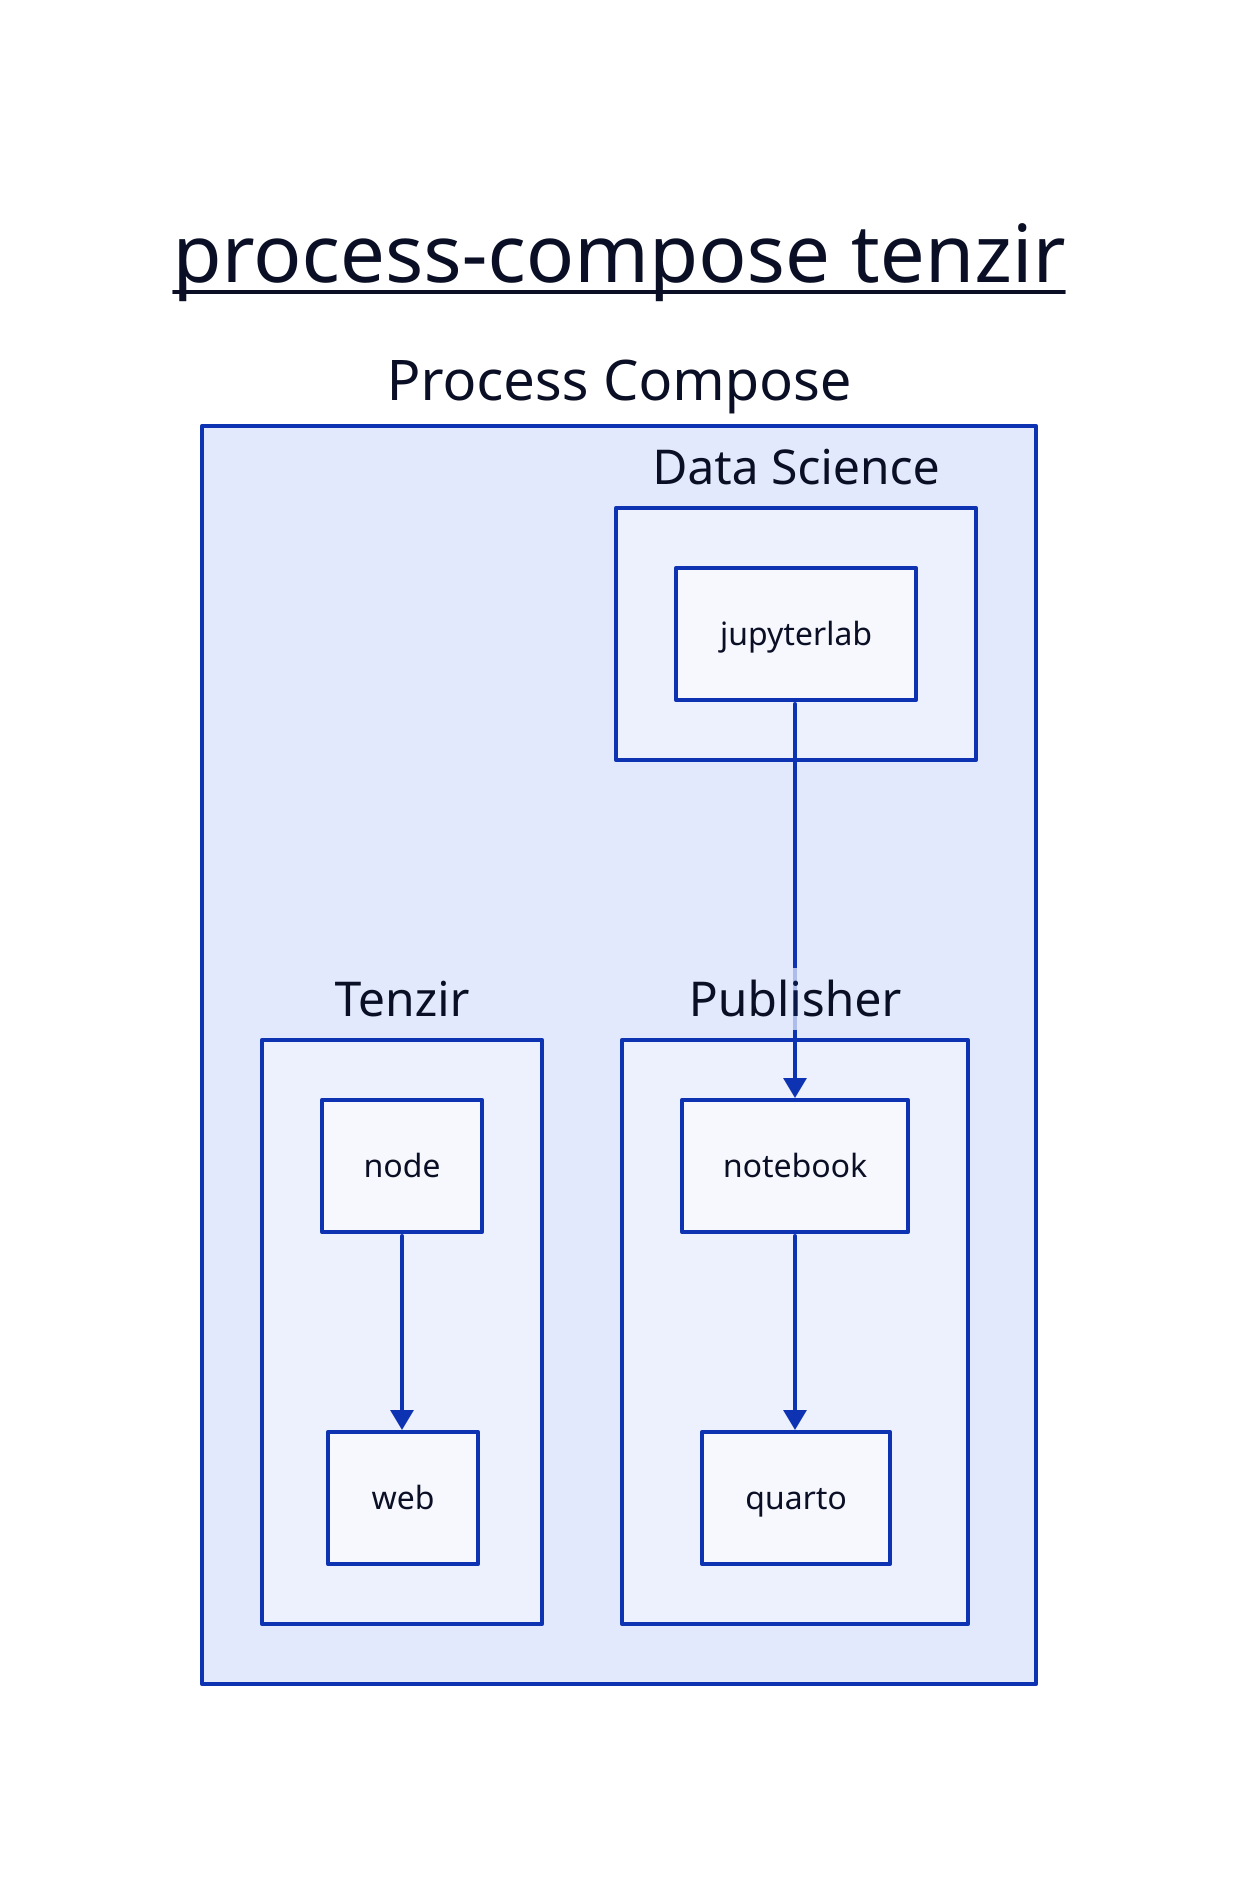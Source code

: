 # [[file:process-compose.org::*dd][dd:1]]
# !/usr/bin/env d2 --theme 200
#
title: {
  label: process-compose tenzir
  near: top-center
  shape: text
  style.font-size: 40
  style.underline: true
}

process-compose: Process Compose {
  tenzir: Tenzir {
    node -> web
  }

  data-science: Data Science {
    jupyterlab
  }

  publisher: Publisher {
    notebook -> quarto
  }

  data-science.jupyterlab -> publisher.notebook

  data-science
}
# dd:1 ends here
